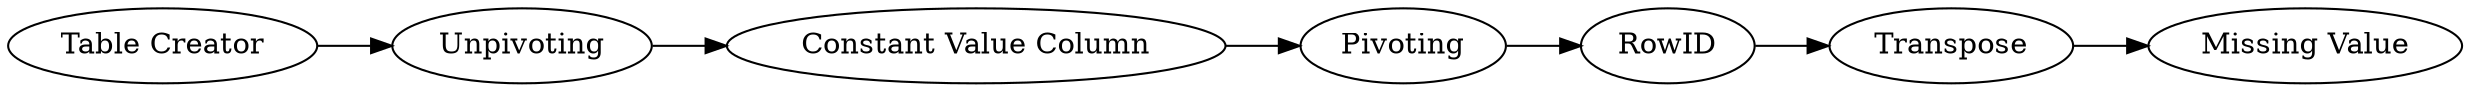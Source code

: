 digraph {
	37 [label="Table Creator"]
	38 [label=Unpivoting]
	60 [label=Pivoting]
	61 [label="Constant Value Column"]
	62 [label=RowID]
	63 [label=Transpose]
	64 [label="Missing Value"]
	37 -> 38
	38 -> 61
	60 -> 62
	61 -> 60
	62 -> 63
	63 -> 64
	rankdir=LR
}
